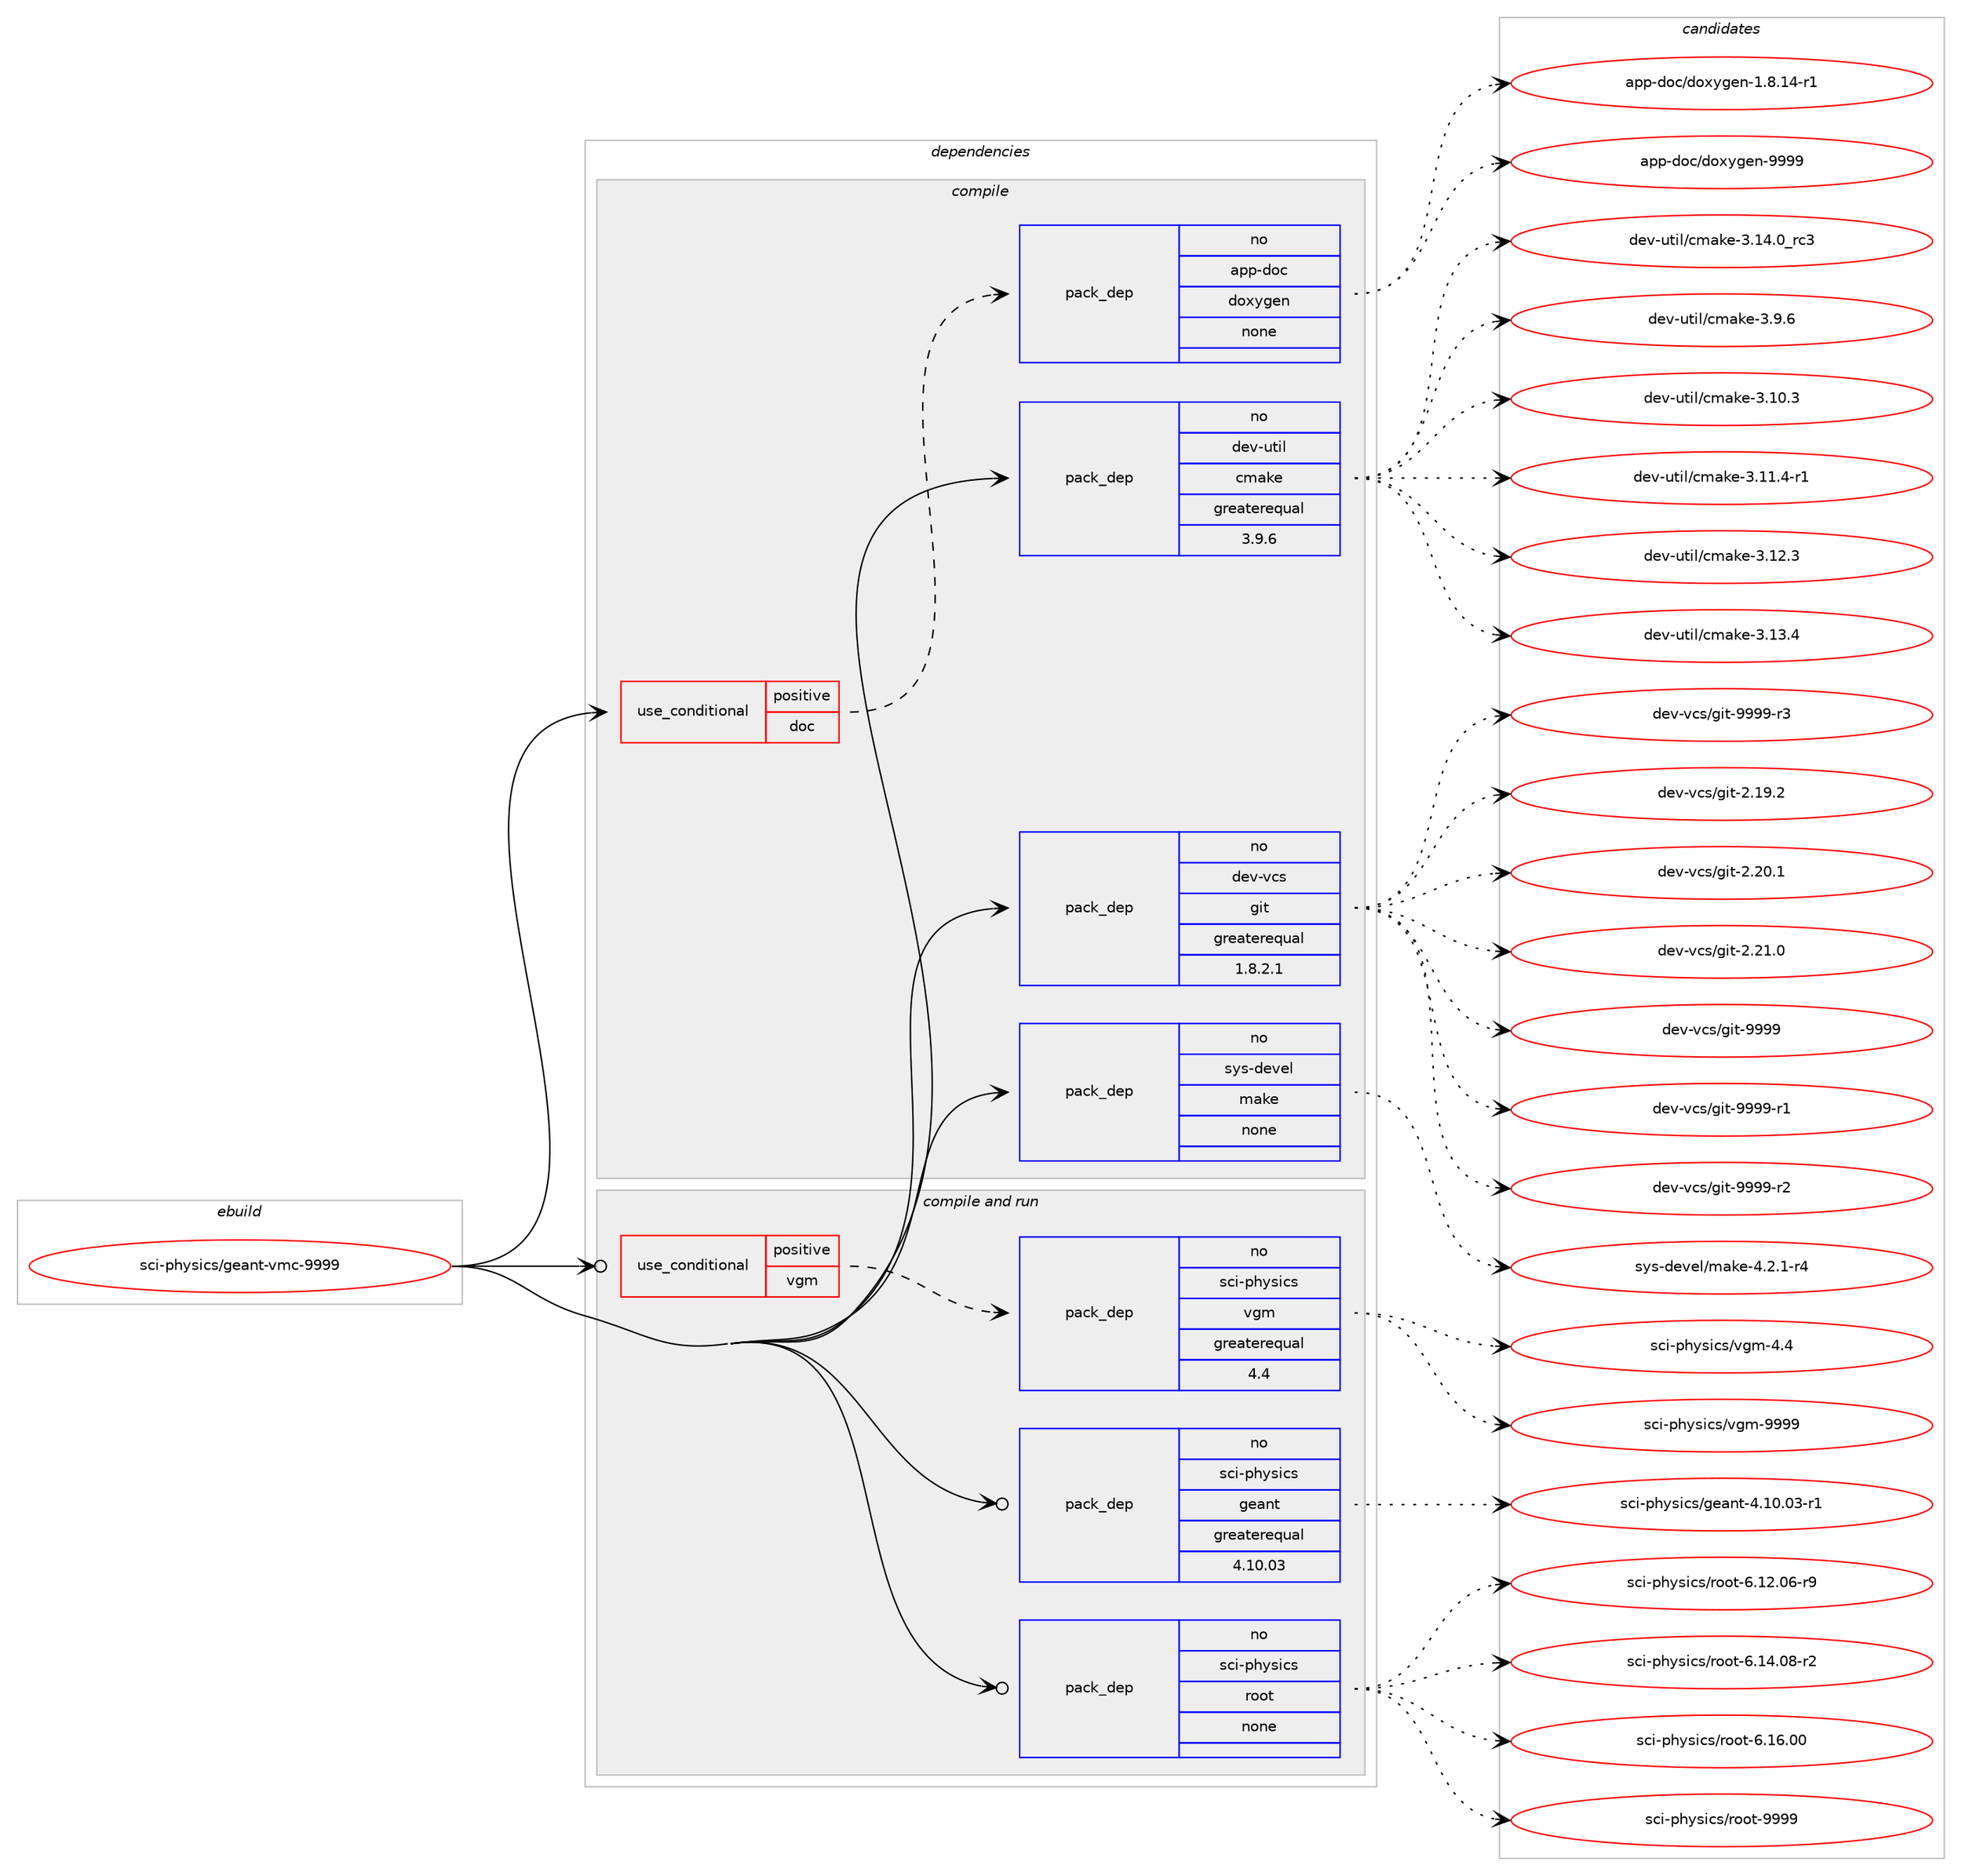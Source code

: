 digraph prolog {

# *************
# Graph options
# *************

newrank=true;
concentrate=true;
compound=true;
graph [rankdir=LR,fontname=Helvetica,fontsize=10,ranksep=1.5];#, ranksep=2.5, nodesep=0.2];
edge  [arrowhead=vee];
node  [fontname=Helvetica,fontsize=10];

# **********
# The ebuild
# **********

subgraph cluster_leftcol {
color=gray;
rank=same;
label=<<i>ebuild</i>>;
id [label="sci-physics/geant-vmc-9999", color=red, width=4, href="../sci-physics/geant-vmc-9999.svg"];
}

# ****************
# The dependencies
# ****************

subgraph cluster_midcol {
color=gray;
label=<<i>dependencies</i>>;
subgraph cluster_compile {
fillcolor="#eeeeee";
style=filled;
label=<<i>compile</i>>;
subgraph cond454944 {
dependency1700171 [label=<<TABLE BORDER="0" CELLBORDER="1" CELLSPACING="0" CELLPADDING="4"><TR><TD ROWSPAN="3" CELLPADDING="10">use_conditional</TD></TR><TR><TD>positive</TD></TR><TR><TD>doc</TD></TR></TABLE>>, shape=none, color=red];
subgraph pack1217350 {
dependency1700172 [label=<<TABLE BORDER="0" CELLBORDER="1" CELLSPACING="0" CELLPADDING="4" WIDTH="220"><TR><TD ROWSPAN="6" CELLPADDING="30">pack_dep</TD></TR><TR><TD WIDTH="110">no</TD></TR><TR><TD>app-doc</TD></TR><TR><TD>doxygen</TD></TR><TR><TD>none</TD></TR><TR><TD></TD></TR></TABLE>>, shape=none, color=blue];
}
dependency1700171:e -> dependency1700172:w [weight=20,style="dashed",arrowhead="vee"];
}
id:e -> dependency1700171:w [weight=20,style="solid",arrowhead="vee"];
subgraph pack1217351 {
dependency1700173 [label=<<TABLE BORDER="0" CELLBORDER="1" CELLSPACING="0" CELLPADDING="4" WIDTH="220"><TR><TD ROWSPAN="6" CELLPADDING="30">pack_dep</TD></TR><TR><TD WIDTH="110">no</TD></TR><TR><TD>dev-util</TD></TR><TR><TD>cmake</TD></TR><TR><TD>greaterequal</TD></TR><TR><TD>3.9.6</TD></TR></TABLE>>, shape=none, color=blue];
}
id:e -> dependency1700173:w [weight=20,style="solid",arrowhead="vee"];
subgraph pack1217352 {
dependency1700174 [label=<<TABLE BORDER="0" CELLBORDER="1" CELLSPACING="0" CELLPADDING="4" WIDTH="220"><TR><TD ROWSPAN="6" CELLPADDING="30">pack_dep</TD></TR><TR><TD WIDTH="110">no</TD></TR><TR><TD>dev-vcs</TD></TR><TR><TD>git</TD></TR><TR><TD>greaterequal</TD></TR><TR><TD>1.8.2.1</TD></TR></TABLE>>, shape=none, color=blue];
}
id:e -> dependency1700174:w [weight=20,style="solid",arrowhead="vee"];
subgraph pack1217353 {
dependency1700175 [label=<<TABLE BORDER="0" CELLBORDER="1" CELLSPACING="0" CELLPADDING="4" WIDTH="220"><TR><TD ROWSPAN="6" CELLPADDING="30">pack_dep</TD></TR><TR><TD WIDTH="110">no</TD></TR><TR><TD>sys-devel</TD></TR><TR><TD>make</TD></TR><TR><TD>none</TD></TR><TR><TD></TD></TR></TABLE>>, shape=none, color=blue];
}
id:e -> dependency1700175:w [weight=20,style="solid",arrowhead="vee"];
}
subgraph cluster_compileandrun {
fillcolor="#eeeeee";
style=filled;
label=<<i>compile and run</i>>;
subgraph cond454945 {
dependency1700176 [label=<<TABLE BORDER="0" CELLBORDER="1" CELLSPACING="0" CELLPADDING="4"><TR><TD ROWSPAN="3" CELLPADDING="10">use_conditional</TD></TR><TR><TD>positive</TD></TR><TR><TD>vgm</TD></TR></TABLE>>, shape=none, color=red];
subgraph pack1217354 {
dependency1700177 [label=<<TABLE BORDER="0" CELLBORDER="1" CELLSPACING="0" CELLPADDING="4" WIDTH="220"><TR><TD ROWSPAN="6" CELLPADDING="30">pack_dep</TD></TR><TR><TD WIDTH="110">no</TD></TR><TR><TD>sci-physics</TD></TR><TR><TD>vgm</TD></TR><TR><TD>greaterequal</TD></TR><TR><TD>4.4</TD></TR></TABLE>>, shape=none, color=blue];
}
dependency1700176:e -> dependency1700177:w [weight=20,style="dashed",arrowhead="vee"];
}
id:e -> dependency1700176:w [weight=20,style="solid",arrowhead="odotvee"];
subgraph pack1217355 {
dependency1700178 [label=<<TABLE BORDER="0" CELLBORDER="1" CELLSPACING="0" CELLPADDING="4" WIDTH="220"><TR><TD ROWSPAN="6" CELLPADDING="30">pack_dep</TD></TR><TR><TD WIDTH="110">no</TD></TR><TR><TD>sci-physics</TD></TR><TR><TD>geant</TD></TR><TR><TD>greaterequal</TD></TR><TR><TD>4.10.03</TD></TR></TABLE>>, shape=none, color=blue];
}
id:e -> dependency1700178:w [weight=20,style="solid",arrowhead="odotvee"];
subgraph pack1217356 {
dependency1700179 [label=<<TABLE BORDER="0" CELLBORDER="1" CELLSPACING="0" CELLPADDING="4" WIDTH="220"><TR><TD ROWSPAN="6" CELLPADDING="30">pack_dep</TD></TR><TR><TD WIDTH="110">no</TD></TR><TR><TD>sci-physics</TD></TR><TR><TD>root</TD></TR><TR><TD>none</TD></TR><TR><TD></TD></TR></TABLE>>, shape=none, color=blue];
}
id:e -> dependency1700179:w [weight=20,style="solid",arrowhead="odotvee"];
}
subgraph cluster_run {
fillcolor="#eeeeee";
style=filled;
label=<<i>run</i>>;
}
}

# **************
# The candidates
# **************

subgraph cluster_choices {
rank=same;
color=gray;
label=<<i>candidates</i>>;

subgraph choice1217350 {
color=black;
nodesep=1;
choice97112112451001119947100111120121103101110454946564649524511449 [label="app-doc/doxygen-1.8.14-r1", color=red, width=4,href="../app-doc/doxygen-1.8.14-r1.svg"];
choice971121124510011199471001111201211031011104557575757 [label="app-doc/doxygen-9999", color=red, width=4,href="../app-doc/doxygen-9999.svg"];
dependency1700172:e -> choice97112112451001119947100111120121103101110454946564649524511449:w [style=dotted,weight="100"];
dependency1700172:e -> choice971121124510011199471001111201211031011104557575757:w [style=dotted,weight="100"];
}
subgraph choice1217351 {
color=black;
nodesep=1;
choice1001011184511711610510847991099710710145514649484651 [label="dev-util/cmake-3.10.3", color=red, width=4,href="../dev-util/cmake-3.10.3.svg"];
choice10010111845117116105108479910997107101455146494946524511449 [label="dev-util/cmake-3.11.4-r1", color=red, width=4,href="../dev-util/cmake-3.11.4-r1.svg"];
choice1001011184511711610510847991099710710145514649504651 [label="dev-util/cmake-3.12.3", color=red, width=4,href="../dev-util/cmake-3.12.3.svg"];
choice1001011184511711610510847991099710710145514649514652 [label="dev-util/cmake-3.13.4", color=red, width=4,href="../dev-util/cmake-3.13.4.svg"];
choice1001011184511711610510847991099710710145514649524648951149951 [label="dev-util/cmake-3.14.0_rc3", color=red, width=4,href="../dev-util/cmake-3.14.0_rc3.svg"];
choice10010111845117116105108479910997107101455146574654 [label="dev-util/cmake-3.9.6", color=red, width=4,href="../dev-util/cmake-3.9.6.svg"];
dependency1700173:e -> choice1001011184511711610510847991099710710145514649484651:w [style=dotted,weight="100"];
dependency1700173:e -> choice10010111845117116105108479910997107101455146494946524511449:w [style=dotted,weight="100"];
dependency1700173:e -> choice1001011184511711610510847991099710710145514649504651:w [style=dotted,weight="100"];
dependency1700173:e -> choice1001011184511711610510847991099710710145514649514652:w [style=dotted,weight="100"];
dependency1700173:e -> choice1001011184511711610510847991099710710145514649524648951149951:w [style=dotted,weight="100"];
dependency1700173:e -> choice10010111845117116105108479910997107101455146574654:w [style=dotted,weight="100"];
}
subgraph choice1217352 {
color=black;
nodesep=1;
choice10010111845118991154710310511645504649574650 [label="dev-vcs/git-2.19.2", color=red, width=4,href="../dev-vcs/git-2.19.2.svg"];
choice10010111845118991154710310511645504650484649 [label="dev-vcs/git-2.20.1", color=red, width=4,href="../dev-vcs/git-2.20.1.svg"];
choice10010111845118991154710310511645504650494648 [label="dev-vcs/git-2.21.0", color=red, width=4,href="../dev-vcs/git-2.21.0.svg"];
choice1001011184511899115471031051164557575757 [label="dev-vcs/git-9999", color=red, width=4,href="../dev-vcs/git-9999.svg"];
choice10010111845118991154710310511645575757574511449 [label="dev-vcs/git-9999-r1", color=red, width=4,href="../dev-vcs/git-9999-r1.svg"];
choice10010111845118991154710310511645575757574511450 [label="dev-vcs/git-9999-r2", color=red, width=4,href="../dev-vcs/git-9999-r2.svg"];
choice10010111845118991154710310511645575757574511451 [label="dev-vcs/git-9999-r3", color=red, width=4,href="../dev-vcs/git-9999-r3.svg"];
dependency1700174:e -> choice10010111845118991154710310511645504649574650:w [style=dotted,weight="100"];
dependency1700174:e -> choice10010111845118991154710310511645504650484649:w [style=dotted,weight="100"];
dependency1700174:e -> choice10010111845118991154710310511645504650494648:w [style=dotted,weight="100"];
dependency1700174:e -> choice1001011184511899115471031051164557575757:w [style=dotted,weight="100"];
dependency1700174:e -> choice10010111845118991154710310511645575757574511449:w [style=dotted,weight="100"];
dependency1700174:e -> choice10010111845118991154710310511645575757574511450:w [style=dotted,weight="100"];
dependency1700174:e -> choice10010111845118991154710310511645575757574511451:w [style=dotted,weight="100"];
}
subgraph choice1217353 {
color=black;
nodesep=1;
choice1151211154510010111810110847109971071014552465046494511452 [label="sys-devel/make-4.2.1-r4", color=red, width=4,href="../sys-devel/make-4.2.1-r4.svg"];
dependency1700175:e -> choice1151211154510010111810110847109971071014552465046494511452:w [style=dotted,weight="100"];
}
subgraph choice1217354 {
color=black;
nodesep=1;
choice1159910545112104121115105991154711810310945524652 [label="sci-physics/vgm-4.4", color=red, width=4,href="../sci-physics/vgm-4.4.svg"];
choice115991054511210412111510599115471181031094557575757 [label="sci-physics/vgm-9999", color=red, width=4,href="../sci-physics/vgm-9999.svg"];
dependency1700177:e -> choice1159910545112104121115105991154711810310945524652:w [style=dotted,weight="100"];
dependency1700177:e -> choice115991054511210412111510599115471181031094557575757:w [style=dotted,weight="100"];
}
subgraph choice1217355 {
color=black;
nodesep=1;
choice115991054511210412111510599115471031019711011645524649484648514511449 [label="sci-physics/geant-4.10.03-r1", color=red, width=4,href="../sci-physics/geant-4.10.03-r1.svg"];
dependency1700178:e -> choice115991054511210412111510599115471031019711011645524649484648514511449:w [style=dotted,weight="100"];
}
subgraph choice1217356 {
color=black;
nodesep=1;
choice1159910545112104121115105991154711411111111645544649504648544511457 [label="sci-physics/root-6.12.06-r9", color=red, width=4,href="../sci-physics/root-6.12.06-r9.svg"];
choice1159910545112104121115105991154711411111111645544649524648564511450 [label="sci-physics/root-6.14.08-r2", color=red, width=4,href="../sci-physics/root-6.14.08-r2.svg"];
choice115991054511210412111510599115471141111111164554464954464848 [label="sci-physics/root-6.16.00", color=red, width=4,href="../sci-physics/root-6.16.00.svg"];
choice115991054511210412111510599115471141111111164557575757 [label="sci-physics/root-9999", color=red, width=4,href="../sci-physics/root-9999.svg"];
dependency1700179:e -> choice1159910545112104121115105991154711411111111645544649504648544511457:w [style=dotted,weight="100"];
dependency1700179:e -> choice1159910545112104121115105991154711411111111645544649524648564511450:w [style=dotted,weight="100"];
dependency1700179:e -> choice115991054511210412111510599115471141111111164554464954464848:w [style=dotted,weight="100"];
dependency1700179:e -> choice115991054511210412111510599115471141111111164557575757:w [style=dotted,weight="100"];
}
}

}
